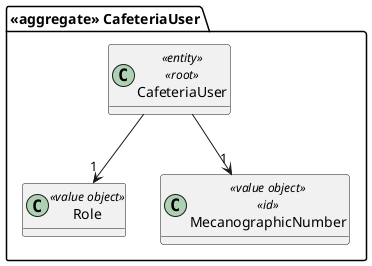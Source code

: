 @startuml

skinparam classAttributeIconSize 0
hide empty attributes

package "<<aggregate>> CafeteriaUser" {
    class CafeteriaUser <<entity>> <<root>> {
    }

    class Role <<value object>> {
    }

    class MecanographicNumber <<value object>> <<id>> {
    }

    CafeteriaUser --> "1" Role
    CafeteriaUser --> "1" MecanographicNumber
}

@enduml